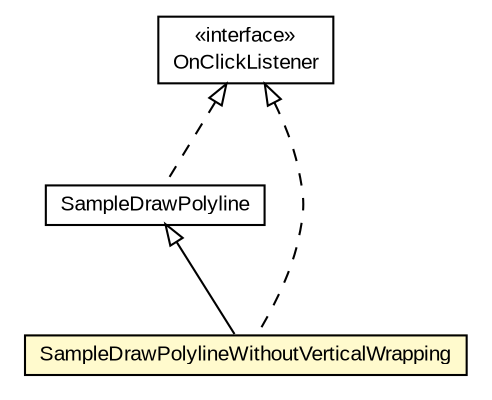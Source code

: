 #!/usr/local/bin/dot
#
# Class diagram 
# Generated by UMLGraph version R5_6-24-gf6e263 (http://www.umlgraph.org/)
#

digraph G {
	edge [fontname="arial",fontsize=10,labelfontname="arial",labelfontsize=10];
	node [fontname="arial",fontsize=10,shape=plaintext];
	nodesep=0.25;
	ranksep=0.5;
	// org.osmdroid.samplefragments.drawing.SampleDrawPolyline
	c37006 [label=<<table title="org.osmdroid.samplefragments.drawing.SampleDrawPolyline" border="0" cellborder="1" cellspacing="0" cellpadding="2" port="p" href="./SampleDrawPolyline.html">
		<tr><td><table border="0" cellspacing="0" cellpadding="1">
<tr><td align="center" balign="center"> SampleDrawPolyline </td></tr>
		</table></td></tr>
		</table>>, URL="./SampleDrawPolyline.html", fontname="arial", fontcolor="black", fontsize=10.0];
	// org.osmdroid.samplefragments.drawing.SampleDrawPolylineWithoutVerticalWrapping
	c37007 [label=<<table title="org.osmdroid.samplefragments.drawing.SampleDrawPolylineWithoutVerticalWrapping" border="0" cellborder="1" cellspacing="0" cellpadding="2" port="p" bgcolor="lemonChiffon" href="./SampleDrawPolylineWithoutVerticalWrapping.html">
		<tr><td><table border="0" cellspacing="0" cellpadding="1">
<tr><td align="center" balign="center"> SampleDrawPolylineWithoutVerticalWrapping </td></tr>
		</table></td></tr>
		</table>>, URL="./SampleDrawPolylineWithoutVerticalWrapping.html", fontname="arial", fontcolor="black", fontsize=10.0];
	//org.osmdroid.samplefragments.drawing.SampleDrawPolyline implements android.view.View.OnClickListener
	c37111:p -> c37006:p [dir=back,arrowtail=empty,style=dashed];
	//org.osmdroid.samplefragments.drawing.SampleDrawPolylineWithoutVerticalWrapping extends org.osmdroid.samplefragments.drawing.SampleDrawPolyline
	c37006:p -> c37007:p [dir=back,arrowtail=empty];
	//org.osmdroid.samplefragments.drawing.SampleDrawPolylineWithoutVerticalWrapping implements android.view.View.OnClickListener
	c37111:p -> c37007:p [dir=back,arrowtail=empty,style=dashed];
	// android.view.View.OnClickListener
	c37111 [label=<<table title="android.view.View.OnClickListener" border="0" cellborder="1" cellspacing="0" cellpadding="2" port="p" href="http://java.sun.com/j2se/1.4.2/docs/api/android/view/View/OnClickListener.html">
		<tr><td><table border="0" cellspacing="0" cellpadding="1">
<tr><td align="center" balign="center"> &#171;interface&#187; </td></tr>
<tr><td align="center" balign="center"> OnClickListener </td></tr>
		</table></td></tr>
		</table>>, URL="http://java.sun.com/j2se/1.4.2/docs/api/android/view/View/OnClickListener.html", fontname="arial", fontcolor="black", fontsize=10.0];
}


